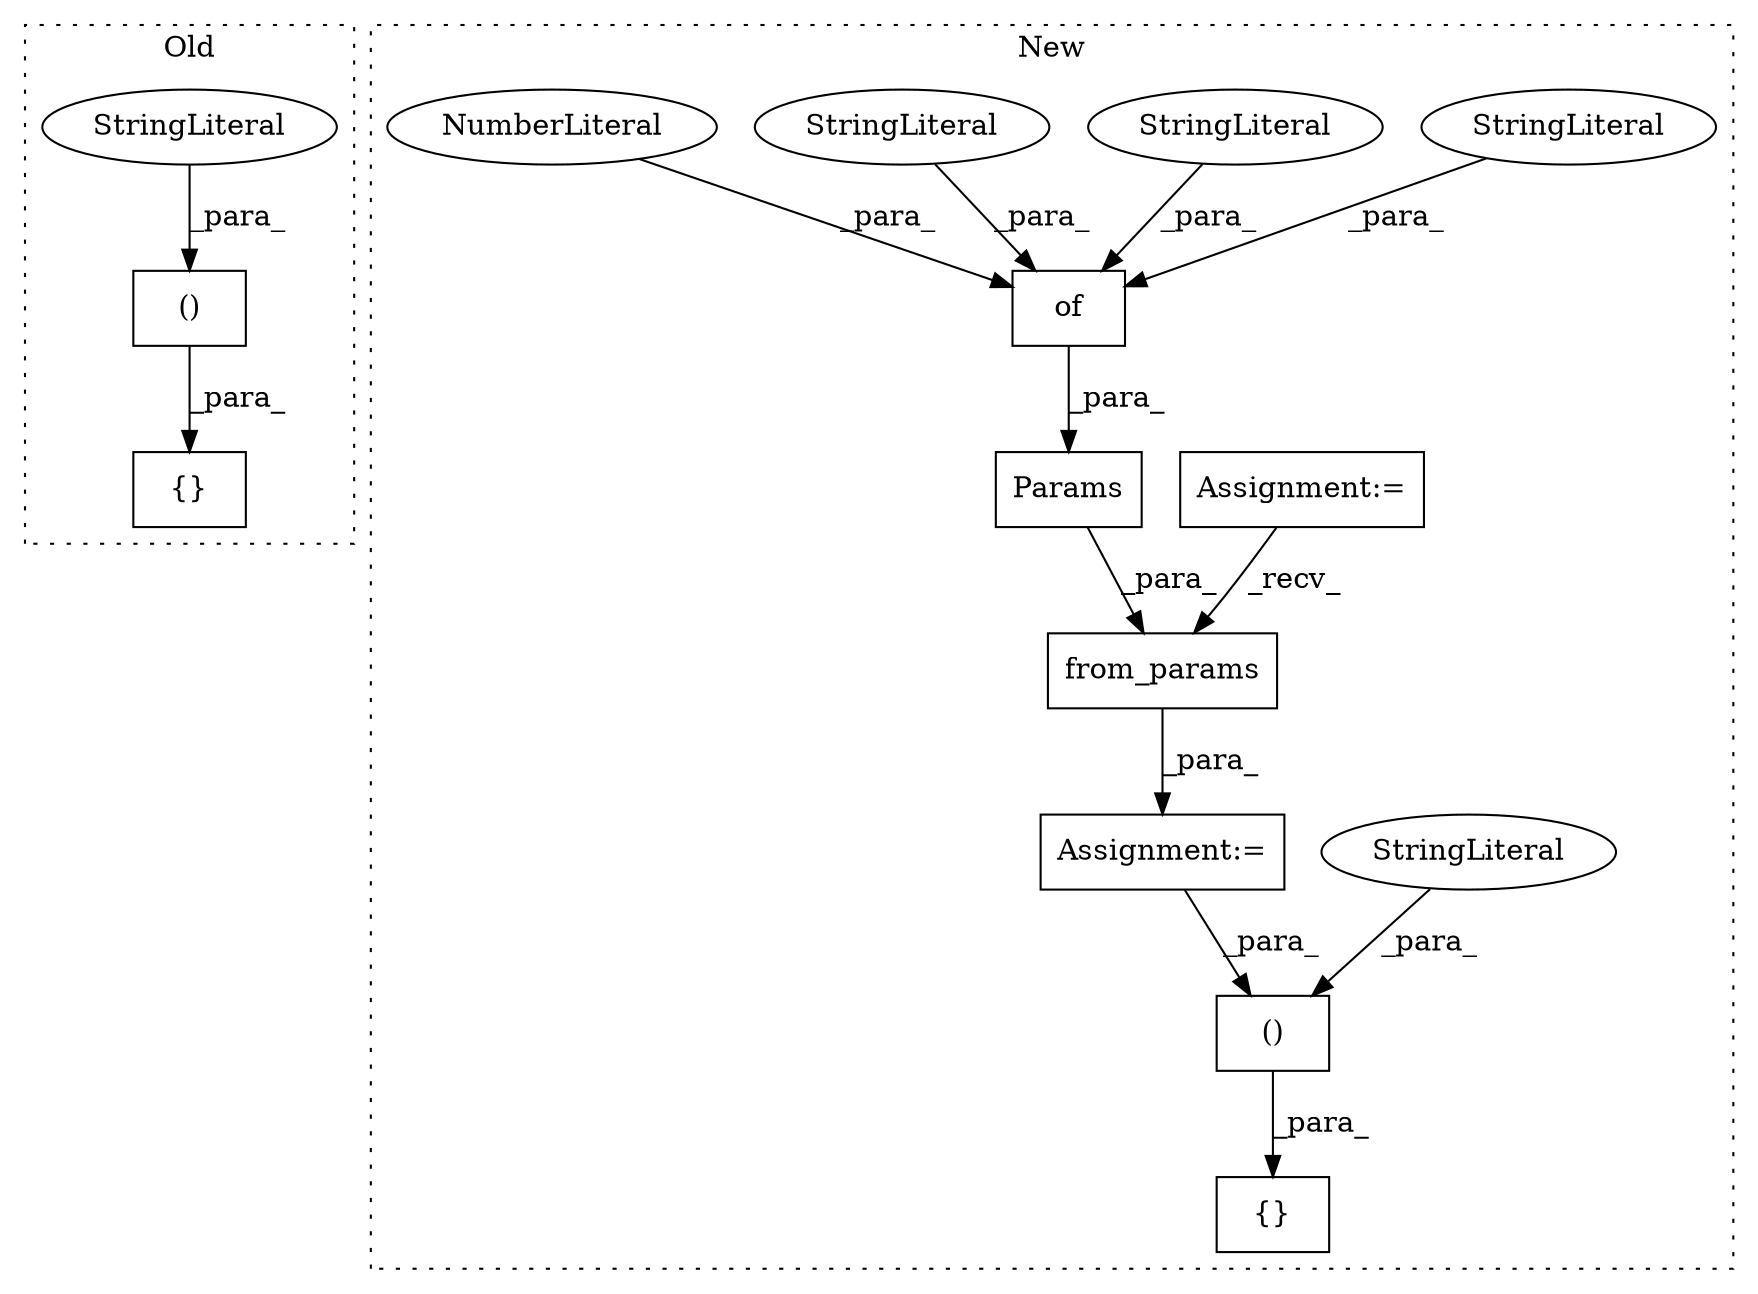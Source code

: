 digraph G {
subgraph cluster0 {
1 [label="()" a="106" s="1645" l="50" shape="box"];
3 [label="StringLiteral" a="45" s="1645" l="4" shape="ellipse"];
8 [label="{}" a="4" s="1639,1695" l="6,2" shape="box"];
label = "Old";
style="dotted";
}
subgraph cluster1 {
2 [label="Params" a="32" s="2100,2142" l="7,1" shape="box"];
4 [label="Assignment:=" a="7" s="2075" l="1" shape="box"];
5 [label="()" a="106" s="2199" l="30" shape="box"];
6 [label="from_params" a="32" s="2088,2143" l="12,1" shape="box"];
7 [label="{}" a="4" s="2193,2229" l="6,2" shape="box"];
9 [label="of" a="32" s="2111,2141" l="3,1" shape="box"];
10 [label="StringLiteral" a="45" s="2132" l="5" shape="ellipse"];
11 [label="Assignment:=" a="7" s="1796" l="11" shape="box"];
12 [label="StringLiteral" a="45" s="2121" l="10" shape="ellipse"];
13 [label="StringLiteral" a="45" s="2199" l="4" shape="ellipse"];
14 [label="StringLiteral" a="45" s="2114" l="6" shape="ellipse"];
15 [label="NumberLiteral" a="34" s="2138" l="3" shape="ellipse"];
label = "New";
style="dotted";
}
1 -> 8 [label="_para_"];
2 -> 6 [label="_para_"];
3 -> 1 [label="_para_"];
4 -> 5 [label="_para_"];
5 -> 7 [label="_para_"];
6 -> 4 [label="_para_"];
9 -> 2 [label="_para_"];
10 -> 9 [label="_para_"];
11 -> 6 [label="_recv_"];
12 -> 9 [label="_para_"];
13 -> 5 [label="_para_"];
14 -> 9 [label="_para_"];
15 -> 9 [label="_para_"];
}
